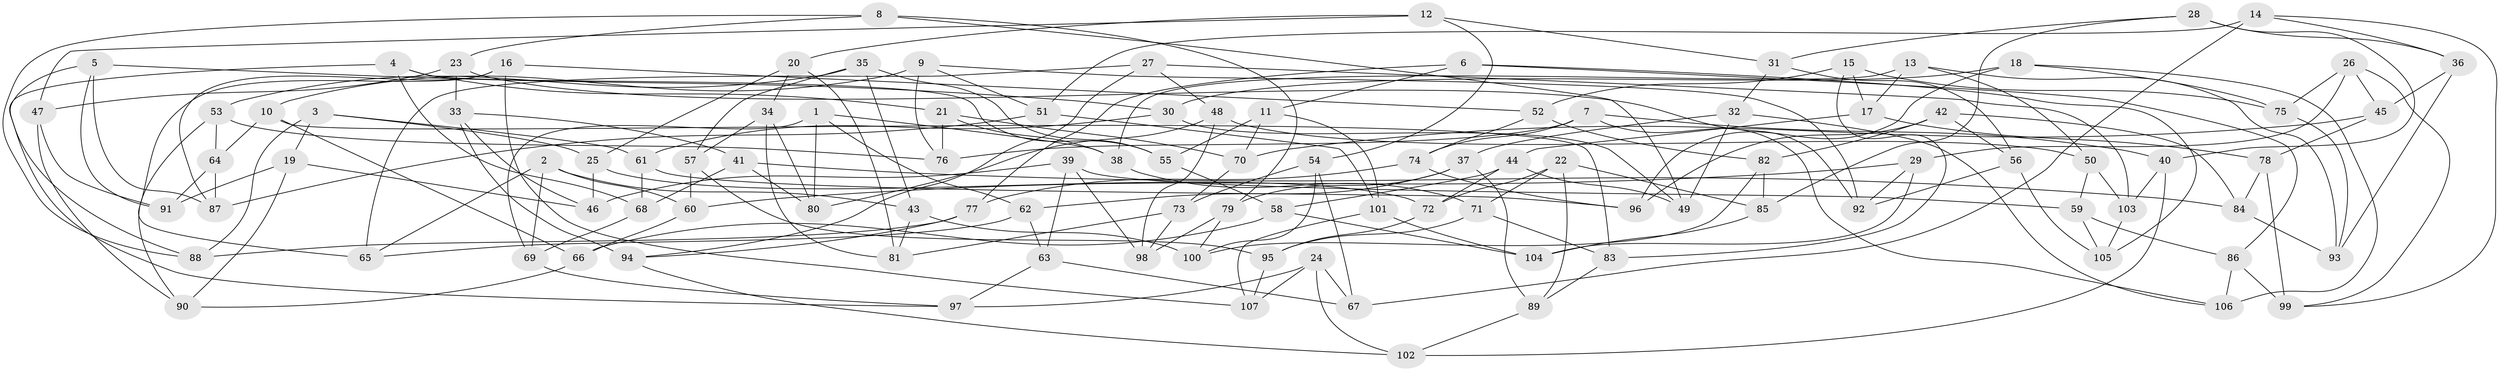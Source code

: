 // coarse degree distribution, {8: 0.07547169811320754, 3: 0.05660377358490566, 5: 0.22641509433962265, 4: 0.49056603773584906, 6: 0.07547169811320754, 7: 0.05660377358490566, 12: 0.018867924528301886}
// Generated by graph-tools (version 1.1) at 2025/03/03/04/25 22:03:18]
// undirected, 107 vertices, 214 edges
graph export_dot {
graph [start="1"]
  node [color=gray90,style=filled];
  1;
  2;
  3;
  4;
  5;
  6;
  7;
  8;
  9;
  10;
  11;
  12;
  13;
  14;
  15;
  16;
  17;
  18;
  19;
  20;
  21;
  22;
  23;
  24;
  25;
  26;
  27;
  28;
  29;
  30;
  31;
  32;
  33;
  34;
  35;
  36;
  37;
  38;
  39;
  40;
  41;
  42;
  43;
  44;
  45;
  46;
  47;
  48;
  49;
  50;
  51;
  52;
  53;
  54;
  55;
  56;
  57;
  58;
  59;
  60;
  61;
  62;
  63;
  64;
  65;
  66;
  67;
  68;
  69;
  70;
  71;
  72;
  73;
  74;
  75;
  76;
  77;
  78;
  79;
  80;
  81;
  82;
  83;
  84;
  85;
  86;
  87;
  88;
  89;
  90;
  91;
  92;
  93;
  94;
  95;
  96;
  97;
  98;
  99;
  100;
  101;
  102;
  103;
  104;
  105;
  106;
  107;
  1 -- 69;
  1 -- 80;
  1 -- 38;
  1 -- 62;
  2 -- 65;
  2 -- 43;
  2 -- 69;
  2 -- 60;
  3 -- 19;
  3 -- 61;
  3 -- 88;
  3 -- 25;
  4 -- 21;
  4 -- 97;
  4 -- 68;
  4 -- 55;
  5 -- 88;
  5 -- 91;
  5 -- 87;
  5 -- 30;
  6 -- 11;
  6 -- 105;
  6 -- 86;
  6 -- 77;
  7 -- 76;
  7 -- 106;
  7 -- 74;
  7 -- 40;
  8 -- 49;
  8 -- 88;
  8 -- 79;
  8 -- 23;
  9 -- 76;
  9 -- 10;
  9 -- 92;
  9 -- 51;
  10 -- 83;
  10 -- 64;
  10 -- 66;
  11 -- 101;
  11 -- 55;
  11 -- 70;
  12 -- 20;
  12 -- 54;
  12 -- 47;
  12 -- 31;
  13 -- 50;
  13 -- 17;
  13 -- 93;
  13 -- 38;
  14 -- 51;
  14 -- 99;
  14 -- 36;
  14 -- 67;
  15 -- 83;
  15 -- 17;
  15 -- 75;
  15 -- 52;
  16 -- 52;
  16 -- 65;
  16 -- 87;
  16 -- 107;
  17 -- 44;
  17 -- 78;
  18 -- 75;
  18 -- 106;
  18 -- 30;
  18 -- 96;
  19 -- 46;
  19 -- 91;
  19 -- 90;
  20 -- 81;
  20 -- 25;
  20 -- 34;
  21 -- 38;
  21 -- 70;
  21 -- 76;
  22 -- 89;
  22 -- 85;
  22 -- 71;
  22 -- 72;
  23 -- 92;
  23 -- 33;
  23 -- 47;
  24 -- 67;
  24 -- 102;
  24 -- 107;
  24 -- 97;
  25 -- 72;
  25 -- 46;
  26 -- 45;
  26 -- 75;
  26 -- 29;
  26 -- 99;
  27 -- 48;
  27 -- 94;
  27 -- 103;
  27 -- 65;
  28 -- 31;
  28 -- 40;
  28 -- 36;
  28 -- 85;
  29 -- 104;
  29 -- 92;
  29 -- 60;
  30 -- 49;
  30 -- 61;
  31 -- 56;
  31 -- 32;
  32 -- 49;
  32 -- 106;
  32 -- 37;
  33 -- 46;
  33 -- 41;
  33 -- 94;
  34 -- 80;
  34 -- 81;
  34 -- 57;
  35 -- 55;
  35 -- 57;
  35 -- 43;
  35 -- 53;
  36 -- 45;
  36 -- 93;
  37 -- 89;
  37 -- 79;
  37 -- 62;
  38 -- 71;
  39 -- 98;
  39 -- 46;
  39 -- 59;
  39 -- 63;
  40 -- 102;
  40 -- 103;
  41 -- 84;
  41 -- 80;
  41 -- 68;
  42 -- 84;
  42 -- 56;
  42 -- 82;
  42 -- 96;
  43 -- 81;
  43 -- 100;
  44 -- 58;
  44 -- 72;
  44 -- 49;
  45 -- 70;
  45 -- 78;
  47 -- 91;
  47 -- 90;
  48 -- 50;
  48 -- 80;
  48 -- 98;
  50 -- 59;
  50 -- 103;
  51 -- 87;
  51 -- 101;
  52 -- 74;
  52 -- 82;
  53 -- 64;
  53 -- 76;
  53 -- 90;
  54 -- 67;
  54 -- 100;
  54 -- 73;
  55 -- 58;
  56 -- 105;
  56 -- 92;
  57 -- 60;
  57 -- 95;
  58 -- 104;
  58 -- 66;
  59 -- 105;
  59 -- 86;
  60 -- 66;
  61 -- 96;
  61 -- 68;
  62 -- 65;
  62 -- 63;
  63 -- 97;
  63 -- 67;
  64 -- 91;
  64 -- 87;
  66 -- 90;
  68 -- 69;
  69 -- 97;
  70 -- 73;
  71 -- 83;
  71 -- 95;
  72 -- 95;
  73 -- 81;
  73 -- 98;
  74 -- 77;
  74 -- 96;
  75 -- 93;
  77 -- 88;
  77 -- 94;
  78 -- 99;
  78 -- 84;
  79 -- 100;
  79 -- 98;
  82 -- 100;
  82 -- 85;
  83 -- 89;
  84 -- 93;
  85 -- 104;
  86 -- 106;
  86 -- 99;
  89 -- 102;
  94 -- 102;
  95 -- 107;
  101 -- 104;
  101 -- 107;
  103 -- 105;
}
